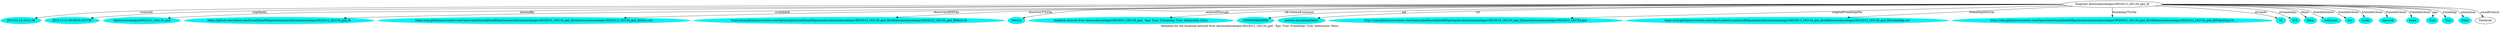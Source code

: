 digraph  {
	graph [label="Metadata for the facebook network from AntonioAnzoategui18022013_182134_gml . Ego: True. Friendship: True. Interaction: False."];
	node [label="\N"];
	25	 [color="#02F3F1",
		label="2013-02-18 18:21:34",
		style=filled];
	"Snapshot AntonioAnzoategui18022013_182134_gml_fb" -> 25	 [label=createdAt];
	26	 [color="#02F3F1",
		label="2015-12-11 04:08:55.605736",
		style=filled];
	"Snapshot AntonioAnzoategui18022013_182134_gml_fb" -> 26	 [label=triplifiedIn];
	27	 [color="#02F3F1",
		label=AntonioAnzoategui18022013_182134_gml,
		style=filled];
	"Snapshot AntonioAnzoategui18022013_182134_gml_fb" -> 27	 [label=donatedBy];
	28	 [color="#02F3F1",
		label="https://github.com/OpenLinkedSocialData/fbEgo/tree/master/AntonioAnzoategui18022013_182134_gml_fb",
		style=filled];
	"Snapshot AntonioAnzoategui18022013_182134_gml_fb" -> 28	 [label=availableAt];
	29	 [color="#02F3F1",
		label="https://raw.githubusercontent.com/OpenLinkedSocialData/fbEgo/master/AntonioAnzoategui18022013_182134_gml_fb/rdf/AntonioAnzoategui18022013_\
182134_gml_fbMeta.owl",
		style=filled];
	"Snapshot AntonioAnzoategui18022013_182134_gml_fb" -> 29	 [label=discorveryRDFFile];
	30	 [color="#02F3F1",
		label="https://raw.githubusercontent.com/OpenLinkedSocialData/fbEgo/master/AntonioAnzoategui18022013_182134_gml_fb/rdf/AntonioAnzoategui18022013_\
182134_gml_fbMeta.ttl",
		style=filled];
	"Snapshot AntonioAnzoategui18022013_182134_gml_fb" -> 30	 [label=discoveryTTLFile];
	31	 [color="#02F3F1",
		label=Netvizz,
		style=filled];
	"Snapshot AntonioAnzoategui18022013_182134_gml_fb" -> 31	 [label=acquiredThrough];
	32	 [color="#02F3F1",
		label="facebook network from AntonioAnzoategui18022013_182134_gml . Ego: True. Friendship: True. Interaction: False.",
		style=filled];
	"Snapshot AntonioAnzoategui18022013_182134_gml_fb" -> 32	 [label="rdf-schema#comment"];
	33	 [color="#02F3F1",
		label=100003608428288,
		style=filled];
	"Snapshot AntonioAnzoategui18022013_182134_gml_fb" -> 33	 [label=uid];
	34	 [color="#02F3F1",
		label="antonio.anzoateguifabbri",
		style=filled];
	"Snapshot AntonioAnzoategui18022013_182134_gml_fb" -> 34	 [label=sid];
	35	 [color="#02F3F1",
		label="https://raw.githubusercontent.com/OpenLinkedSocialData/fbEgo/master/AntonioAnzoategui18022013_182134_gml_fb/base/AntonioAnzoategui18022013_\
182134.gml",
		style=filled];
	"Snapshot AntonioAnzoategui18022013_182134_gml_fb" -> 35	 [label=originalFriendshipFile];
	36	 [color="#02F3F1",
		label="https://raw.githubusercontent.com/OpenLinkedSocialData/fbEgo/master/AntonioAnzoategui18022013_182134_gml_fb/rdf/AntonioAnzoategui18022013_\
182134_gml_fbFriendship.owl",
		style=filled];
	"Snapshot AntonioAnzoategui18022013_182134_gml_fb" -> 36	 [label=friendshipXMLFile];
	37	 [color="#02F3F1",
		label="https://raw.githubusercontent.com/OpenLinkedSocialData/fbEgo/master/AntonioAnzoategui18022013_182134_gml_fb/rdf/AntonioAnzoategui18022013_\
182134_gml_fbFriendship.ttl",
		style=filled];
	"Snapshot AntonioAnzoategui18022013_182134_gml_fb" -> 37	 [label=friendshipTTLFile];
	38	 [color="#02F3F1",
		label=52,
		style=filled];
	"Snapshot AntonioAnzoategui18022013_182134_gml_fb" -> 38	 [label=nFriends];
	39	 [color="#02F3F1",
		label=328,
		style=filled];
	"Snapshot AntonioAnzoategui18022013_182134_gml_fb" -> 39	 [label=nFriendships];
	40	 [color="#02F3F1",
		label=False,
		style=filled];
	"Snapshot AntonioAnzoategui18022013_182134_gml_fb" -> 40	 [label=fAnon];
	41	 [color="#02F3F1",
		label=wallcount,
		style=filled];
	"Snapshot AntonioAnzoategui18022013_182134_gml_fb" -> 41	 [label=friendAttribute];
	42	 [color="#02F3F1",
		label=sex,
		style=filled];
	"Snapshot AntonioAnzoategui18022013_182134_gml_fb" -> 42	 [label=friendAttribute];
	43	 [color="#02F3F1",
		label=locale,
		style=filled];
	"Snapshot AntonioAnzoategui18022013_182134_gml_fb" -> 43	 [label=friendAttribute];
	44	 [color="#02F3F1",
		label=agerank,
		style=filled];
	"Snapshot AntonioAnzoategui18022013_182134_gml_fb" -> 44	 [label=friendAttribute];
	45	 [color="#02F3F1",
		label=name,
		style=filled];
	"Snapshot AntonioAnzoategui18022013_182134_gml_fb" -> 45	 [label=friendAttribute];
	46	 [color="#02F3F1",
		label=True,
		style=filled];
	"Snapshot AntonioAnzoategui18022013_182134_gml_fb" -> 46	 [label=ego];
	47	 [color="#02F3F1",
		label=True,
		style=filled];
	"Snapshot AntonioAnzoategui18022013_182134_gml_fb" -> 47	 [label=friendship];
	48	 [color="#02F3F1",
		label=False,
		style=filled];
	"Snapshot AntonioAnzoategui18022013_182134_gml_fb" -> 48	 [label=interaction];
	"Snapshot AntonioAnzoategui18022013_182134_gml_fb" -> Facebook	 [label=socialProtocol];
}
